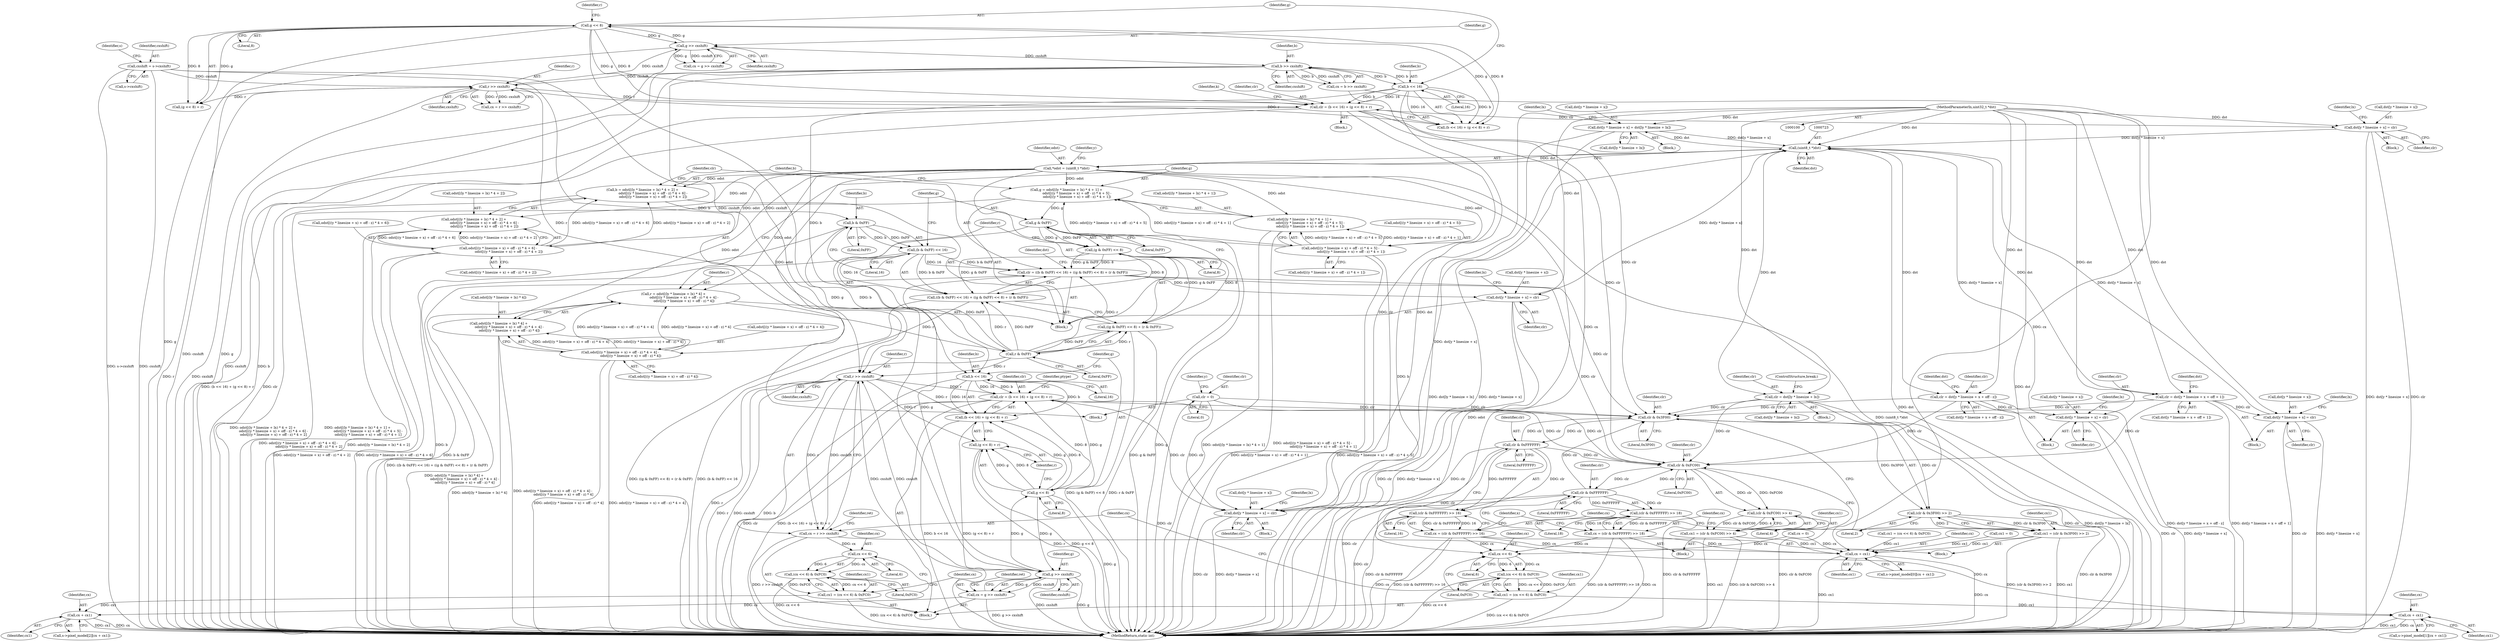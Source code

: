 digraph "0_FFmpeg_7ac5067146613997bb38442cb022d7f41321a706@integer" {
"1000605" [label="(Call,dst[y * linesize + x] = dst[ly * linesize + lx])"];
"1000722" [label="(Call,(uint8_t *)dst)"];
"1000338" [label="(Call,dst[y * linesize + x] = clr)"];
"1000310" [label="(Call,clr = (b << 16) + (g << 8) + r)"];
"1000313" [label="(Call,b << 16)"];
"1000288" [label="(Call,b >> cxshift)"];
"1000253" [label="(Call,g >> cxshift)"];
"1000317" [label="(Call,g << 8)"];
"1000218" [label="(Call,r >> cxshift)"];
"1000158" [label="(Call,cxshift = s->cxshift)"];
"1000102" [label="(MethodParameterIn,uint32_t *dst)"];
"1000682" [label="(Call,dst[y * linesize + x] = clr)"];
"1000669" [label="(Call,clr = dst[y * linesize + x + off + 1])"];
"1000906" [label="(Call,dst[y * linesize + x] = clr)"];
"1000889" [label="(Call,clr = ((b & 0xFF) << 16) + ((g & 0xFF) << 8) + (r & 0xFF))"];
"1000892" [label="(Call,(b & 0xFF) << 16)"];
"1000893" [label="(Call,b & 0xFF)"];
"1000844" [label="(Call,b = odst[(ly * linesize + lx) * 4 + 2] +\n                    odst[((y * linesize + x) + off - z) * 4 + 6] -\n                    odst[((y * linesize + x) + off - z) * 4 + 2])"];
"1000720" [label="(Call,*odst = (uint8_t *)dst)"];
"1000858" [label="(Call,odst[((y * linesize + x) + off - z) * 4 + 6] -\n                    odst[((y * linesize + x) + off - z) * 4 + 2])"];
"1000898" [label="(Call,(g & 0xFF) << 8)"];
"1000899" [label="(Call,g & 0xFF)"];
"1000799" [label="(Call,g = odst[(ly * linesize + lx) * 4 + 1] +\n                    odst[((y * linesize + x) + off - z) * 4 + 5] -\n                    odst[((y * linesize + x) + off - z) * 4 + 1])"];
"1000813" [label="(Call,odst[((y * linesize + x) + off - z) * 4 + 5] -\n                    odst[((y * linesize + x) + off - z) * 4 + 1])"];
"1000903" [label="(Call,r & 0xFF)"];
"1000758" [label="(Call,r = odst[(ly * linesize + lx) * 4] +\n                    odst[((y * linesize + x) + off - z) * 4 + 4] -\n                    odst[((y * linesize + x) + off - z) * 4])"];
"1000770" [label="(Call,odst[((y * linesize + x) + off - z) * 4 + 4] -\n                    odst[((y * linesize + x) + off - z) * 4])"];
"1000560" [label="(Call,dst[y * linesize + x] = clr)"];
"1000506" [label="(Call,clr = (b << 16) + (g << 8) + r)"];
"1000509" [label="(Call,b << 16)"];
"1000513" [label="(Call,g << 8)"];
"1000480" [label="(Call,g >> cxshift)"];
"1000445" [label="(Call,r >> cxshift)"];
"1000131" [label="(Call,clr = 0)"];
"1001036" [label="(Call,clr & 0xFFFFFF)"];
"1001029" [label="(Call,clr & 0x3F00)"];
"1000640" [label="(Call,clr = dst[ly * linesize + lx])"];
"1001052" [label="(Call,clr & 0xFFFFFF)"];
"1001045" [label="(Call,clr & 0xFC00)"];
"1000976" [label="(Call,clr = dst[y * linesize + x + off - z])"];
"1000989" [label="(Call,dst[y * linesize + x] = clr)"];
"1000605" [label="(Call,dst[y * linesize + x] = dst[ly * linesize + lx])"];
"1001028" [label="(Call,(clr & 0x3F00) >> 2)"];
"1001026" [label="(Call,cx1 = (clr & 0x3F00) >> 2)"];
"1000424" [label="(Call,cx + cx1)"];
"1001035" [label="(Call,(clr & 0xFFFFFF) >> 16)"];
"1001033" [label="(Call,cx = (clr & 0xFFFFFF) >> 16)"];
"1000439" [label="(Call,cx << 6)"];
"1000438" [label="(Call,(cx << 6) & 0xFC0)"];
"1000436" [label="(Call,cx1 = (cx << 6) & 0xFC0)"];
"1000459" [label="(Call,cx + cx1)"];
"1001044" [label="(Call,(clr & 0xFC00) >> 4)"];
"1001042" [label="(Call,cx1 = (clr & 0xFC00) >> 4)"];
"1001051" [label="(Call,(clr & 0xFFFFFF) >> 18)"];
"1001049" [label="(Call,cx = (clr & 0xFFFFFF) >> 18)"];
"1000443" [label="(Call,cx = r >> cxshift)"];
"1000474" [label="(Call,cx << 6)"];
"1000473" [label="(Call,(cx << 6) & 0xFC0)"];
"1000471" [label="(Call,cx1 = (cx << 6) & 0xFC0)"];
"1000494" [label="(Call,cx + cx1)"];
"1000478" [label="(Call,cx = g >> cxshift)"];
"1000508" [label="(Call,(b << 16) + (g << 8) + r)"];
"1000512" [label="(Call,(g << 8) + r)"];
"1000891" [label="(Call,((b & 0xFF) << 16) + ((g & 0xFF) << 8) + (r & 0xFF))"];
"1000897" [label="(Call,((g & 0xFF) << 8) + (r & 0xFF))"];
"1000760" [label="(Call,odst[(ly * linesize + lx) * 4] +\n                    odst[((y * linesize + x) + off - z) * 4 + 4] -\n                    odst[((y * linesize + x) + off - z) * 4])"];
"1000801" [label="(Call,odst[(ly * linesize + lx) * 4 + 1] +\n                    odst[((y * linesize + x) + off - z) * 4 + 5] -\n                    odst[((y * linesize + x) + off - z) * 4 + 1])"];
"1000846" [label="(Call,odst[(ly * linesize + lx) * 4 + 2] +\n                    odst[((y * linesize + x) + off - z) * 4 + 6] -\n                    odst[((y * linesize + x) + off - z) * 4 + 2])"];
"1000561" [label="(Call,dst[y * linesize + x])"];
"1001029" [label="(Call,clr & 0x3F00)"];
"1000761" [label="(Call,odst[(ly * linesize + lx) * 4])"];
"1000890" [label="(Identifier,clr)"];
"1000494" [label="(Call,cx + cx1)"];
"1000845" [label="(Identifier,b)"];
"1000519" [label="(Identifier,ptype)"];
"1000482" [label="(Identifier,cxshift)"];
"1000453" [label="(Call,s->pixel_model[1][cx + cx1])"];
"1000515" [label="(Literal,8)"];
"1000477" [label="(Literal,0xFC0)"];
"1000509" [label="(Call,b << 16)"];
"1000288" [label="(Call,b >> cxshift)"];
"1000286" [label="(Call,cx = b >> cxshift)"];
"1000449" [label="(Identifier,ret)"];
"1000475" [label="(Identifier,cx)"];
"1000551" [label="(Block,)"];
"1000898" [label="(Call,(g & 0xFF) << 8)"];
"1000506" [label="(Call,clr = (b << 16) + (g << 8) + r)"];
"1001048" [label="(Literal,4)"];
"1000896" [label="(Literal,16)"];
"1000514" [label="(Identifier,g)"];
"1000829" [label="(Call,odst[((y * linesize + x) + off - z) * 4 + 1])"];
"1000908" [label="(Identifier,dst)"];
"1000800" [label="(Identifier,g)"];
"1000254" [label="(Identifier,g)"];
"1001031" [label="(Literal,0x3F00)"];
"1000977" [label="(Identifier,clr)"];
"1000495" [label="(Identifier,cx)"];
"1000684" [label="(Identifier,dst)"];
"1000131" [label="(Call,clr = 0)"];
"1000568" [label="(Identifier,clr)"];
"1001054" [label="(Literal,0xFFFFFF)"];
"1001034" [label="(Identifier,cx)"];
"1000899" [label="(Call,g & 0xFF)"];
"1000895" [label="(Literal,0xFF)"];
"1001051" [label="(Call,(clr & 0xFFFFFF) >> 18)"];
"1001046" [label="(Identifier,clr)"];
"1000158" [label="(Call,cxshift = s->cxshift)"];
"1000813" [label="(Call,odst[((y * linesize + x) + off - z) * 4 + 5] -\n                    odst[((y * linesize + x) + off - z) * 4 + 1])"];
"1000313" [label="(Call,b << 16)"];
"1001035" [label="(Call,(clr & 0xFFFFFF) >> 16)"];
"1000894" [label="(Identifier,b)"];
"1001027" [label="(Identifier,cx1)"];
"1000218" [label="(Call,r >> cxshift)"];
"1000444" [label="(Identifier,cx)"];
"1000771" [label="(Call,odst[((y * linesize + x) + off - z) * 4 + 4])"];
"1001043" [label="(Identifier,cx1)"];
"1001036" [label="(Call,clr & 0xFFFFFF)"];
"1000436" [label="(Call,cx1 = (cx << 6) & 0xFC0)"];
"1000314" [label="(Identifier,b)"];
"1000104" [label="(Block,)"];
"1000846" [label="(Call,odst[(ly * linesize + lx) * 4 + 2] +\n                    odst[((y * linesize + x) + off - z) * 4 + 6] -\n                    odst[((y * linesize + x) + off - z) * 4 + 2])"];
"1000906" [label="(Call,dst[y * linesize + x] = clr)"];
"1001047" [label="(Literal,0xFC00)"];
"1001038" [label="(Literal,0xFFFFFF)"];
"1000290" [label="(Identifier,cxshift)"];
"1000900" [label="(Identifier,g)"];
"1001039" [label="(Literal,16)"];
"1000418" [label="(Call,s->pixel_model[0][cx + cx1])"];
"1000479" [label="(Identifier,cx)"];
"1000683" [label="(Call,dst[y * linesize + x])"];
"1000605" [label="(Call,dst[y * linesize + x] = dst[ly * linesize + lx])"];
"1000893" [label="(Call,b & 0xFF)"];
"1000437" [label="(Identifier,cx1)"];
"1000102" [label="(MethodParameterIn,uint32_t *dst)"];
"1000513" [label="(Call,g << 8)"];
"1000902" [label="(Literal,8)"];
"1000461" [label="(Identifier,cx1)"];
"1000478" [label="(Call,cx = g >> cxshift)"];
"1000770" [label="(Call,odst[((y * linesize + x) + off - z) * 4 + 4] -\n                    odst[((y * linesize + x) + off - z) * 4])"];
"1000640" [label="(Call,clr = dst[ly * linesize + lx])"];
"1000311" [label="(Identifier,clr)"];
"1000253" [label="(Call,g >> cxshift)"];
"1000914" [label="(Identifier,clr)"];
"1000319" [label="(Literal,8)"];
"1000255" [label="(Identifier,cxshift)"];
"1000874" [label="(Call,odst[((y * linesize + x) + off - z) * 4 + 2])"];
"1000346" [label="(Identifier,clr)"];
"1000760" [label="(Call,odst[(ly * linesize + lx) * 4] +\n                    odst[((y * linesize + x) + off - z) * 4 + 4] -\n                    odst[((y * linesize + x) + off - z) * 4])"];
"1000322" [label="(Identifier,k)"];
"1001026" [label="(Call,cx1 = (clr & 0x3F00) >> 2)"];
"1000459" [label="(Call,cx + cx1)"];
"1000216" [label="(Call,cx = r >> cxshift)"];
"1000159" [label="(Identifier,cxshift)"];
"1000904" [label="(Identifier,r)"];
"1000481" [label="(Identifier,g)"];
"1000990" [label="(Call,dst[y * linesize + x])"];
"1000671" [label="(Call,dst[y * linesize + x + off + 1])"];
"1000897" [label="(Call,((g & 0xFF) << 8) + (r & 0xFF))"];
"1000642" [label="(Call,dst[ly * linesize + lx])"];
"1000669" [label="(Call,clr = dst[y * linesize + x + off + 1])"];
"1000682" [label="(Call,dst[y * linesize + x] = clr)"];
"1001044" [label="(Call,(clr & 0xFC00) >> 4)"];
"1000329" [label="(Block,)"];
"1000799" [label="(Call,g = odst[(ly * linesize + lx) * 4 + 1] +\n                    odst[((y * linesize + x) + off - z) * 4 + 5] -\n                    odst[((y * linesize + x) + off - z) * 4 + 1])"];
"1000613" [label="(Call,dst[ly * linesize + lx])"];
"1000160" [label="(Call,s->cxshift)"];
"1000474" [label="(Call,cx << 6)"];
"1000132" [label="(Identifier,clr)"];
"1000901" [label="(Literal,0xFF)"];
"1000438" [label="(Call,(cx << 6) & 0xFC0)"];
"1000446" [label="(Identifier,r)"];
"1000488" [label="(Call,s->pixel_model[2][cx + cx1])"];
"1001030" [label="(Identifier,clr)"];
"1000312" [label="(Call,(b << 16) + (g << 8) + r)"];
"1000859" [label="(Call,odst[((y * linesize + x) + off - z) * 4 + 6])"];
"1000439" [label="(Call,cx << 6)"];
"1000507" [label="(Identifier,clr)"];
"1000443" [label="(Call,cx = r >> cxshift)"];
"1000690" [label="(Identifier,clr)"];
"1000279" [label="(Call,cx1 = (cx << 6) & 0xFC0)"];
"1001041" [label="(Block,)"];
"1000315" [label="(Literal,16)"];
"1000814" [label="(Call,odst[((y * linesize + x) + off - z) * 4 + 5])"];
"1000425" [label="(Identifier,cx)"];
"1000722" [label="(Call,(uint8_t *)dst)"];
"1001025" [label="(Block,)"];
"1000692" [label="(Identifier,lx)"];
"1000426" [label="(Identifier,cx1)"];
"1000570" [label="(Identifier,lx)"];
"1000133" [label="(Literal,0)"];
"1000141" [label="(Identifier,y)"];
"1000511" [label="(Literal,16)"];
"1000379" [label="(Identifier,x)"];
"1000847" [label="(Call,odst[(ly * linesize + lx) * 4 + 2])"];
"1000516" [label="(Identifier,r)"];
"1000916" [label="(Identifier,lx)"];
"1000320" [label="(Identifier,r)"];
"1000724" [label="(Identifier,dst)"];
"1001049" [label="(Call,cx = (clr & 0xFFFFFF) >> 18)"];
"1001033" [label="(Call,cx = (clr & 0xFFFFFF) >> 16)"];
"1000991" [label="(Identifier,dst)"];
"1000510" [label="(Identifier,b)"];
"1000997" [label="(Identifier,clr)"];
"1001050" [label="(Identifier,cx)"];
"1000721" [label="(Identifier,odst)"];
"1000942" [label="(Block,)"];
"1000718" [label="(Block,)"];
"1000310" [label="(Call,clr = (b << 16) + (g << 8) + r)"];
"1000348" [label="(Identifier,lx)"];
"1000656" [label="(Block,)"];
"1000670" [label="(Identifier,clr)"];
"1000317" [label="(Call,g << 8)"];
"1000905" [label="(Literal,0xFF)"];
"1000442" [label="(Literal,0xFC0)"];
"1000185" [label="(Block,)"];
"1000316" [label="(Call,(g << 8) + r)"];
"1000720" [label="(Call,*odst = (uint8_t *)dst)"];
"1000907" [label="(Call,dst[y * linesize + x])"];
"1000460" [label="(Identifier,cx)"];
"1000338" [label="(Call,dst[y * linesize + x] = clr)"];
"1001037" [label="(Identifier,clr)"];
"1000844" [label="(Call,b = odst[(ly * linesize + lx) * 4 + 2] +\n                    odst[((y * linesize + x) + off - z) * 4 + 6] -\n                    odst[((y * linesize + x) + off - z) * 4 + 2])"];
"1000496" [label="(Identifier,cx1)"];
"1001028" [label="(Call,(clr & 0x3F00) >> 2)"];
"1000641" [label="(Identifier,clr)"];
"1000471" [label="(Call,cx1 = (cx << 6) & 0xFC0)"];
"1000786" [label="(Call,odst[((y * linesize + x) + off - z) * 4])"];
"1000476" [label="(Literal,6)"];
"1000220" [label="(Identifier,cxshift)"];
"1000219" [label="(Identifier,r)"];
"1000858" [label="(Call,odst[((y * linesize + x) + off - z) * 4 + 6] -\n                    odst[((y * linesize + x) + off - z) * 4 + 2])"];
"1001052" [label="(Call,clr & 0xFFFFFF)"];
"1000989" [label="(Call,dst[y * linesize + x] = clr)"];
"1000978" [label="(Call,dst[y * linesize + x + off - z])"];
"1000251" [label="(Call,cx = g >> cxshift)"];
"1000167" [label="(Identifier,s)"];
"1000447" [label="(Identifier,cxshift)"];
"1000560" [label="(Call,dst[y * linesize + x] = clr)"];
"1000649" [label="(ControlStructure,break;)"];
"1000119" [label="(Call,cx = 0)"];
"1001042" [label="(Call,cx1 = (clr & 0xFC00) >> 4)"];
"1000512" [label="(Call,(g << 8) + r)"];
"1000440" [label="(Identifier,cx)"];
"1000999" [label="(Identifier,lx)"];
"1000480" [label="(Call,g >> cxshift)"];
"1000759" [label="(Identifier,r)"];
"1000123" [label="(Call,cx1 = 0)"];
"1000424" [label="(Call,cx + cx1)"];
"1000802" [label="(Call,odst[(ly * linesize + lx) * 4 + 1])"];
"1001055" [label="(Literal,18)"];
"1000318" [label="(Identifier,g)"];
"1000621" [label="(Identifier,lx)"];
"1000728" [label="(Identifier,y)"];
"1000441" [label="(Literal,6)"];
"1000891" [label="(Call,((b & 0xFF) << 16) + ((g & 0xFF) << 8) + (r & 0xFF))"];
"1000903" [label="(Call,r & 0xFF)"];
"1001032" [label="(Literal,2)"];
"1000339" [label="(Call,dst[y * linesize + x])"];
"1000544" [label="(Block,)"];
"1000606" [label="(Call,dst[y * linesize + x])"];
"1000889" [label="(Call,clr = ((b & 0xFF) << 16) + ((g & 0xFF) << 8) + (r & 0xFF))"];
"1000289" [label="(Identifier,b)"];
"1000596" [label="(Block,)"];
"1000445" [label="(Call,r >> cxshift)"];
"1001053" [label="(Identifier,clr)"];
"1000472" [label="(Identifier,cx1)"];
"1000801" [label="(Call,odst[(ly * linesize + lx) * 4 + 1] +\n                    odst[((y * linesize + x) + off - z) * 4 + 5] -\n                    odst[((y * linesize + x) + off - z) * 4 + 1])"];
"1001058" [label="(MethodReturn,static int)"];
"1000508" [label="(Call,(b << 16) + (g << 8) + r)"];
"1000976" [label="(Call,clr = dst[y * linesize + x + off - z])"];
"1000484" [label="(Identifier,ret)"];
"1000473" [label="(Call,(cx << 6) & 0xFC0)"];
"1000412" [label="(Block,)"];
"1000758" [label="(Call,r = odst[(ly * linesize + lx) * 4] +\n                    odst[((y * linesize + x) + off - z) * 4 + 4] -\n                    odst[((y * linesize + x) + off - z) * 4])"];
"1000892" [label="(Call,(b & 0xFF) << 16)"];
"1001045" [label="(Call,clr & 0xFC00)"];
"1000605" -> "1000596"  [label="AST: "];
"1000605" -> "1000613"  [label="CFG: "];
"1000606" -> "1000605"  [label="AST: "];
"1000613" -> "1000605"  [label="AST: "];
"1000621" -> "1000605"  [label="CFG: "];
"1000605" -> "1001058"  [label="DDG: dst[ly * linesize + lx]"];
"1000605" -> "1001058"  [label="DDG: dst[y * linesize + x]"];
"1000722" -> "1000605"  [label="DDG: dst"];
"1000102" -> "1000605"  [label="DDG: dst"];
"1000605" -> "1000722"  [label="DDG: dst[y * linesize + x]"];
"1000722" -> "1000720"  [label="AST: "];
"1000722" -> "1000724"  [label="CFG: "];
"1000723" -> "1000722"  [label="AST: "];
"1000724" -> "1000722"  [label="AST: "];
"1000720" -> "1000722"  [label="CFG: "];
"1000722" -> "1001058"  [label="DDG: dst"];
"1000722" -> "1000640"  [label="DDG: dst"];
"1000722" -> "1000669"  [label="DDG: dst"];
"1000722" -> "1000720"  [label="DDG: dst"];
"1000338" -> "1000722"  [label="DDG: dst[y * linesize + x]"];
"1000682" -> "1000722"  [label="DDG: dst[y * linesize + x]"];
"1000906" -> "1000722"  [label="DDG: dst[y * linesize + x]"];
"1000560" -> "1000722"  [label="DDG: dst[y * linesize + x]"];
"1000989" -> "1000722"  [label="DDG: dst[y * linesize + x]"];
"1000102" -> "1000722"  [label="DDG: dst"];
"1000722" -> "1000976"  [label="DDG: dst"];
"1000338" -> "1000329"  [label="AST: "];
"1000338" -> "1000346"  [label="CFG: "];
"1000339" -> "1000338"  [label="AST: "];
"1000346" -> "1000338"  [label="AST: "];
"1000348" -> "1000338"  [label="CFG: "];
"1000338" -> "1001058"  [label="DDG: dst[y * linesize + x]"];
"1000338" -> "1001058"  [label="DDG: clr"];
"1000310" -> "1000338"  [label="DDG: clr"];
"1000102" -> "1000338"  [label="DDG: dst"];
"1000310" -> "1000185"  [label="AST: "];
"1000310" -> "1000312"  [label="CFG: "];
"1000311" -> "1000310"  [label="AST: "];
"1000312" -> "1000310"  [label="AST: "];
"1000322" -> "1000310"  [label="CFG: "];
"1000310" -> "1001058"  [label="DDG: (b << 16) + (g << 8) + r"];
"1000310" -> "1001058"  [label="DDG: clr"];
"1000313" -> "1000310"  [label="DDG: b"];
"1000313" -> "1000310"  [label="DDG: 16"];
"1000317" -> "1000310"  [label="DDG: g"];
"1000317" -> "1000310"  [label="DDG: 8"];
"1000218" -> "1000310"  [label="DDG: r"];
"1000310" -> "1000560"  [label="DDG: clr"];
"1000310" -> "1001029"  [label="DDG: clr"];
"1000310" -> "1001045"  [label="DDG: clr"];
"1000313" -> "1000312"  [label="AST: "];
"1000313" -> "1000315"  [label="CFG: "];
"1000314" -> "1000313"  [label="AST: "];
"1000315" -> "1000313"  [label="AST: "];
"1000318" -> "1000313"  [label="CFG: "];
"1000313" -> "1001058"  [label="DDG: b"];
"1000313" -> "1000288"  [label="DDG: b"];
"1000313" -> "1000312"  [label="DDG: b"];
"1000313" -> "1000312"  [label="DDG: 16"];
"1000288" -> "1000313"  [label="DDG: b"];
"1000313" -> "1000509"  [label="DDG: b"];
"1000288" -> "1000286"  [label="AST: "];
"1000288" -> "1000290"  [label="CFG: "];
"1000289" -> "1000288"  [label="AST: "];
"1000290" -> "1000288"  [label="AST: "];
"1000286" -> "1000288"  [label="CFG: "];
"1000288" -> "1001058"  [label="DDG: cxshift"];
"1000288" -> "1001058"  [label="DDG: b"];
"1000288" -> "1000218"  [label="DDG: cxshift"];
"1000288" -> "1000286"  [label="DDG: b"];
"1000288" -> "1000286"  [label="DDG: cxshift"];
"1000253" -> "1000288"  [label="DDG: cxshift"];
"1000288" -> "1000445"  [label="DDG: cxshift"];
"1000253" -> "1000251"  [label="AST: "];
"1000253" -> "1000255"  [label="CFG: "];
"1000254" -> "1000253"  [label="AST: "];
"1000255" -> "1000253"  [label="AST: "];
"1000251" -> "1000253"  [label="CFG: "];
"1000253" -> "1001058"  [label="DDG: cxshift"];
"1000253" -> "1001058"  [label="DDG: g"];
"1000253" -> "1000251"  [label="DDG: g"];
"1000253" -> "1000251"  [label="DDG: cxshift"];
"1000317" -> "1000253"  [label="DDG: g"];
"1000218" -> "1000253"  [label="DDG: cxshift"];
"1000253" -> "1000317"  [label="DDG: g"];
"1000317" -> "1000316"  [label="AST: "];
"1000317" -> "1000319"  [label="CFG: "];
"1000318" -> "1000317"  [label="AST: "];
"1000319" -> "1000317"  [label="AST: "];
"1000320" -> "1000317"  [label="CFG: "];
"1000317" -> "1001058"  [label="DDG: g"];
"1000317" -> "1000312"  [label="DDG: g"];
"1000317" -> "1000312"  [label="DDG: 8"];
"1000317" -> "1000316"  [label="DDG: g"];
"1000317" -> "1000316"  [label="DDG: 8"];
"1000317" -> "1000480"  [label="DDG: g"];
"1000218" -> "1000216"  [label="AST: "];
"1000218" -> "1000220"  [label="CFG: "];
"1000219" -> "1000218"  [label="AST: "];
"1000220" -> "1000218"  [label="AST: "];
"1000216" -> "1000218"  [label="CFG: "];
"1000218" -> "1001058"  [label="DDG: r"];
"1000218" -> "1001058"  [label="DDG: cxshift"];
"1000218" -> "1000216"  [label="DDG: r"];
"1000218" -> "1000216"  [label="DDG: cxshift"];
"1000158" -> "1000218"  [label="DDG: cxshift"];
"1000218" -> "1000312"  [label="DDG: r"];
"1000218" -> "1000316"  [label="DDG: r"];
"1000218" -> "1000445"  [label="DDG: r"];
"1000158" -> "1000104"  [label="AST: "];
"1000158" -> "1000160"  [label="CFG: "];
"1000159" -> "1000158"  [label="AST: "];
"1000160" -> "1000158"  [label="AST: "];
"1000167" -> "1000158"  [label="CFG: "];
"1000158" -> "1001058"  [label="DDG: cxshift"];
"1000158" -> "1001058"  [label="DDG: s->cxshift"];
"1000158" -> "1000445"  [label="DDG: cxshift"];
"1000102" -> "1000100"  [label="AST: "];
"1000102" -> "1001058"  [label="DDG: dst"];
"1000102" -> "1000560"  [label="DDG: dst"];
"1000102" -> "1000640"  [label="DDG: dst"];
"1000102" -> "1000669"  [label="DDG: dst"];
"1000102" -> "1000682"  [label="DDG: dst"];
"1000102" -> "1000906"  [label="DDG: dst"];
"1000102" -> "1000976"  [label="DDG: dst"];
"1000102" -> "1000989"  [label="DDG: dst"];
"1000682" -> "1000656"  [label="AST: "];
"1000682" -> "1000690"  [label="CFG: "];
"1000683" -> "1000682"  [label="AST: "];
"1000690" -> "1000682"  [label="AST: "];
"1000692" -> "1000682"  [label="CFG: "];
"1000682" -> "1001058"  [label="DDG: clr"];
"1000682" -> "1001058"  [label="DDG: dst[y * linesize + x]"];
"1000669" -> "1000682"  [label="DDG: clr"];
"1000669" -> "1000656"  [label="AST: "];
"1000669" -> "1000671"  [label="CFG: "];
"1000670" -> "1000669"  [label="AST: "];
"1000671" -> "1000669"  [label="AST: "];
"1000684" -> "1000669"  [label="CFG: "];
"1000669" -> "1001058"  [label="DDG: dst[y * linesize + x + off + 1]"];
"1000669" -> "1001029"  [label="DDG: clr"];
"1000669" -> "1001045"  [label="DDG: clr"];
"1000906" -> "1000718"  [label="AST: "];
"1000906" -> "1000914"  [label="CFG: "];
"1000907" -> "1000906"  [label="AST: "];
"1000914" -> "1000906"  [label="AST: "];
"1000916" -> "1000906"  [label="CFG: "];
"1000906" -> "1001058"  [label="DDG: dst[y * linesize + x]"];
"1000906" -> "1001058"  [label="DDG: clr"];
"1000889" -> "1000906"  [label="DDG: clr"];
"1000889" -> "1000718"  [label="AST: "];
"1000889" -> "1000891"  [label="CFG: "];
"1000890" -> "1000889"  [label="AST: "];
"1000891" -> "1000889"  [label="AST: "];
"1000908" -> "1000889"  [label="CFG: "];
"1000889" -> "1001058"  [label="DDG: ((b & 0xFF) << 16) + ((g & 0xFF) << 8) + (r & 0xFF)"];
"1000892" -> "1000889"  [label="DDG: b & 0xFF"];
"1000892" -> "1000889"  [label="DDG: 16"];
"1000898" -> "1000889"  [label="DDG: g & 0xFF"];
"1000898" -> "1000889"  [label="DDG: 8"];
"1000903" -> "1000889"  [label="DDG: r"];
"1000903" -> "1000889"  [label="DDG: 0xFF"];
"1000889" -> "1001029"  [label="DDG: clr"];
"1000889" -> "1001045"  [label="DDG: clr"];
"1000892" -> "1000891"  [label="AST: "];
"1000892" -> "1000896"  [label="CFG: "];
"1000893" -> "1000892"  [label="AST: "];
"1000896" -> "1000892"  [label="AST: "];
"1000900" -> "1000892"  [label="CFG: "];
"1000892" -> "1001058"  [label="DDG: b & 0xFF"];
"1000892" -> "1000891"  [label="DDG: b & 0xFF"];
"1000892" -> "1000891"  [label="DDG: 16"];
"1000893" -> "1000892"  [label="DDG: b"];
"1000893" -> "1000892"  [label="DDG: 0xFF"];
"1000893" -> "1000895"  [label="CFG: "];
"1000894" -> "1000893"  [label="AST: "];
"1000895" -> "1000893"  [label="AST: "];
"1000896" -> "1000893"  [label="CFG: "];
"1000893" -> "1001058"  [label="DDG: b"];
"1000893" -> "1000509"  [label="DDG: b"];
"1000844" -> "1000893"  [label="DDG: b"];
"1000844" -> "1000718"  [label="AST: "];
"1000844" -> "1000846"  [label="CFG: "];
"1000845" -> "1000844"  [label="AST: "];
"1000846" -> "1000844"  [label="AST: "];
"1000890" -> "1000844"  [label="CFG: "];
"1000844" -> "1001058"  [label="DDG: odst[(ly * linesize + lx) * 4 + 2] +\n                    odst[((y * linesize + x) + off - z) * 4 + 6] -\n                    odst[((y * linesize + x) + off - z) * 4 + 2]"];
"1000720" -> "1000844"  [label="DDG: odst"];
"1000858" -> "1000844"  [label="DDG: odst[((y * linesize + x) + off - z) * 4 + 6]"];
"1000858" -> "1000844"  [label="DDG: odst[((y * linesize + x) + off - z) * 4 + 2]"];
"1000720" -> "1000718"  [label="AST: "];
"1000721" -> "1000720"  [label="AST: "];
"1000728" -> "1000720"  [label="CFG: "];
"1000720" -> "1001058"  [label="DDG: odst"];
"1000720" -> "1001058"  [label="DDG: (uint8_t *)dst"];
"1000720" -> "1000758"  [label="DDG: odst"];
"1000720" -> "1000760"  [label="DDG: odst"];
"1000720" -> "1000770"  [label="DDG: odst"];
"1000720" -> "1000799"  [label="DDG: odst"];
"1000720" -> "1000801"  [label="DDG: odst"];
"1000720" -> "1000813"  [label="DDG: odst"];
"1000720" -> "1000846"  [label="DDG: odst"];
"1000720" -> "1000858"  [label="DDG: odst"];
"1000858" -> "1000846"  [label="AST: "];
"1000858" -> "1000874"  [label="CFG: "];
"1000859" -> "1000858"  [label="AST: "];
"1000874" -> "1000858"  [label="AST: "];
"1000846" -> "1000858"  [label="CFG: "];
"1000858" -> "1001058"  [label="DDG: odst[((y * linesize + x) + off - z) * 4 + 2]"];
"1000858" -> "1001058"  [label="DDG: odst[((y * linesize + x) + off - z) * 4 + 6]"];
"1000858" -> "1000846"  [label="DDG: odst[((y * linesize + x) + off - z) * 4 + 6]"];
"1000858" -> "1000846"  [label="DDG: odst[((y * linesize + x) + off - z) * 4 + 2]"];
"1000898" -> "1000897"  [label="AST: "];
"1000898" -> "1000902"  [label="CFG: "];
"1000899" -> "1000898"  [label="AST: "];
"1000902" -> "1000898"  [label="AST: "];
"1000904" -> "1000898"  [label="CFG: "];
"1000898" -> "1001058"  [label="DDG: g & 0xFF"];
"1000898" -> "1000891"  [label="DDG: g & 0xFF"];
"1000898" -> "1000891"  [label="DDG: 8"];
"1000898" -> "1000897"  [label="DDG: g & 0xFF"];
"1000898" -> "1000897"  [label="DDG: 8"];
"1000899" -> "1000898"  [label="DDG: g"];
"1000899" -> "1000898"  [label="DDG: 0xFF"];
"1000899" -> "1000901"  [label="CFG: "];
"1000900" -> "1000899"  [label="AST: "];
"1000901" -> "1000899"  [label="AST: "];
"1000902" -> "1000899"  [label="CFG: "];
"1000899" -> "1001058"  [label="DDG: g"];
"1000899" -> "1000480"  [label="DDG: g"];
"1000799" -> "1000899"  [label="DDG: g"];
"1000799" -> "1000718"  [label="AST: "];
"1000799" -> "1000801"  [label="CFG: "];
"1000800" -> "1000799"  [label="AST: "];
"1000801" -> "1000799"  [label="AST: "];
"1000845" -> "1000799"  [label="CFG: "];
"1000799" -> "1001058"  [label="DDG: odst[(ly * linesize + lx) * 4 + 1] +\n                    odst[((y * linesize + x) + off - z) * 4 + 5] -\n                    odst[((y * linesize + x) + off - z) * 4 + 1]"];
"1000813" -> "1000799"  [label="DDG: odst[((y * linesize + x) + off - z) * 4 + 5]"];
"1000813" -> "1000799"  [label="DDG: odst[((y * linesize + x) + off - z) * 4 + 1]"];
"1000813" -> "1000801"  [label="AST: "];
"1000813" -> "1000829"  [label="CFG: "];
"1000814" -> "1000813"  [label="AST: "];
"1000829" -> "1000813"  [label="AST: "];
"1000801" -> "1000813"  [label="CFG: "];
"1000813" -> "1001058"  [label="DDG: odst[((y * linesize + x) + off - z) * 4 + 1]"];
"1000813" -> "1001058"  [label="DDG: odst[((y * linesize + x) + off - z) * 4 + 5]"];
"1000813" -> "1000801"  [label="DDG: odst[((y * linesize + x) + off - z) * 4 + 5]"];
"1000813" -> "1000801"  [label="DDG: odst[((y * linesize + x) + off - z) * 4 + 1]"];
"1000903" -> "1000897"  [label="AST: "];
"1000903" -> "1000905"  [label="CFG: "];
"1000904" -> "1000903"  [label="AST: "];
"1000905" -> "1000903"  [label="AST: "];
"1000897" -> "1000903"  [label="CFG: "];
"1000903" -> "1001058"  [label="DDG: r"];
"1000903" -> "1000445"  [label="DDG: r"];
"1000903" -> "1000891"  [label="DDG: r"];
"1000903" -> "1000891"  [label="DDG: 0xFF"];
"1000903" -> "1000897"  [label="DDG: r"];
"1000903" -> "1000897"  [label="DDG: 0xFF"];
"1000758" -> "1000903"  [label="DDG: r"];
"1000758" -> "1000718"  [label="AST: "];
"1000758" -> "1000760"  [label="CFG: "];
"1000759" -> "1000758"  [label="AST: "];
"1000760" -> "1000758"  [label="AST: "];
"1000800" -> "1000758"  [label="CFG: "];
"1000758" -> "1001058"  [label="DDG: odst[(ly * linesize + lx) * 4] +\n                    odst[((y * linesize + x) + off - z) * 4 + 4] -\n                    odst[((y * linesize + x) + off - z) * 4]"];
"1000770" -> "1000758"  [label="DDG: odst[((y * linesize + x) + off - z) * 4 + 4]"];
"1000770" -> "1000758"  [label="DDG: odst[((y * linesize + x) + off - z) * 4]"];
"1000770" -> "1000760"  [label="AST: "];
"1000770" -> "1000786"  [label="CFG: "];
"1000771" -> "1000770"  [label="AST: "];
"1000786" -> "1000770"  [label="AST: "];
"1000760" -> "1000770"  [label="CFG: "];
"1000770" -> "1001058"  [label="DDG: odst[((y * linesize + x) + off - z) * 4]"];
"1000770" -> "1001058"  [label="DDG: odst[((y * linesize + x) + off - z) * 4 + 4]"];
"1000770" -> "1000760"  [label="DDG: odst[((y * linesize + x) + off - z) * 4 + 4]"];
"1000770" -> "1000760"  [label="DDG: odst[((y * linesize + x) + off - z) * 4]"];
"1000560" -> "1000551"  [label="AST: "];
"1000560" -> "1000568"  [label="CFG: "];
"1000561" -> "1000560"  [label="AST: "];
"1000568" -> "1000560"  [label="AST: "];
"1000570" -> "1000560"  [label="CFG: "];
"1000560" -> "1001058"  [label="DDG: clr"];
"1000560" -> "1001058"  [label="DDG: dst[y * linesize + x]"];
"1000506" -> "1000560"  [label="DDG: clr"];
"1000131" -> "1000560"  [label="DDG: clr"];
"1001036" -> "1000560"  [label="DDG: clr"];
"1001052" -> "1000560"  [label="DDG: clr"];
"1000506" -> "1000412"  [label="AST: "];
"1000506" -> "1000508"  [label="CFG: "];
"1000507" -> "1000506"  [label="AST: "];
"1000508" -> "1000506"  [label="AST: "];
"1000519" -> "1000506"  [label="CFG: "];
"1000506" -> "1001058"  [label="DDG: clr"];
"1000506" -> "1001058"  [label="DDG: (b << 16) + (g << 8) + r"];
"1000509" -> "1000506"  [label="DDG: b"];
"1000509" -> "1000506"  [label="DDG: 16"];
"1000513" -> "1000506"  [label="DDG: g"];
"1000513" -> "1000506"  [label="DDG: 8"];
"1000445" -> "1000506"  [label="DDG: r"];
"1000506" -> "1001029"  [label="DDG: clr"];
"1000506" -> "1001045"  [label="DDG: clr"];
"1000509" -> "1000508"  [label="AST: "];
"1000509" -> "1000511"  [label="CFG: "];
"1000510" -> "1000509"  [label="AST: "];
"1000511" -> "1000509"  [label="AST: "];
"1000514" -> "1000509"  [label="CFG: "];
"1000509" -> "1001058"  [label="DDG: b"];
"1000509" -> "1000508"  [label="DDG: b"];
"1000509" -> "1000508"  [label="DDG: 16"];
"1000513" -> "1000512"  [label="AST: "];
"1000513" -> "1000515"  [label="CFG: "];
"1000514" -> "1000513"  [label="AST: "];
"1000515" -> "1000513"  [label="AST: "];
"1000516" -> "1000513"  [label="CFG: "];
"1000513" -> "1001058"  [label="DDG: g"];
"1000513" -> "1000480"  [label="DDG: g"];
"1000513" -> "1000508"  [label="DDG: g"];
"1000513" -> "1000508"  [label="DDG: 8"];
"1000513" -> "1000512"  [label="DDG: g"];
"1000513" -> "1000512"  [label="DDG: 8"];
"1000480" -> "1000513"  [label="DDG: g"];
"1000480" -> "1000478"  [label="AST: "];
"1000480" -> "1000482"  [label="CFG: "];
"1000481" -> "1000480"  [label="AST: "];
"1000482" -> "1000480"  [label="AST: "];
"1000478" -> "1000480"  [label="CFG: "];
"1000480" -> "1001058"  [label="DDG: g"];
"1000480" -> "1001058"  [label="DDG: cxshift"];
"1000480" -> "1000445"  [label="DDG: cxshift"];
"1000480" -> "1000478"  [label="DDG: g"];
"1000480" -> "1000478"  [label="DDG: cxshift"];
"1000445" -> "1000480"  [label="DDG: cxshift"];
"1000445" -> "1000443"  [label="AST: "];
"1000445" -> "1000447"  [label="CFG: "];
"1000446" -> "1000445"  [label="AST: "];
"1000447" -> "1000445"  [label="AST: "];
"1000443" -> "1000445"  [label="CFG: "];
"1000445" -> "1001058"  [label="DDG: r"];
"1000445" -> "1001058"  [label="DDG: cxshift"];
"1000445" -> "1000443"  [label="DDG: r"];
"1000445" -> "1000443"  [label="DDG: cxshift"];
"1000445" -> "1000508"  [label="DDG: r"];
"1000445" -> "1000512"  [label="DDG: r"];
"1000131" -> "1000104"  [label="AST: "];
"1000131" -> "1000133"  [label="CFG: "];
"1000132" -> "1000131"  [label="AST: "];
"1000133" -> "1000131"  [label="AST: "];
"1000141" -> "1000131"  [label="CFG: "];
"1000131" -> "1001058"  [label="DDG: clr"];
"1000131" -> "1001029"  [label="DDG: clr"];
"1000131" -> "1001045"  [label="DDG: clr"];
"1001036" -> "1001035"  [label="AST: "];
"1001036" -> "1001038"  [label="CFG: "];
"1001037" -> "1001036"  [label="AST: "];
"1001038" -> "1001036"  [label="AST: "];
"1001039" -> "1001036"  [label="CFG: "];
"1001036" -> "1001058"  [label="DDG: clr"];
"1001036" -> "1001029"  [label="DDG: clr"];
"1001036" -> "1001035"  [label="DDG: clr"];
"1001036" -> "1001035"  [label="DDG: 0xFFFFFF"];
"1001029" -> "1001036"  [label="DDG: clr"];
"1001036" -> "1001045"  [label="DDG: clr"];
"1001029" -> "1001028"  [label="AST: "];
"1001029" -> "1001031"  [label="CFG: "];
"1001030" -> "1001029"  [label="AST: "];
"1001031" -> "1001029"  [label="AST: "];
"1001032" -> "1001029"  [label="CFG: "];
"1001029" -> "1001028"  [label="DDG: clr"];
"1001029" -> "1001028"  [label="DDG: 0x3F00"];
"1000640" -> "1001029"  [label="DDG: clr"];
"1001052" -> "1001029"  [label="DDG: clr"];
"1000976" -> "1001029"  [label="DDG: clr"];
"1000640" -> "1000544"  [label="AST: "];
"1000640" -> "1000642"  [label="CFG: "];
"1000641" -> "1000640"  [label="AST: "];
"1000642" -> "1000640"  [label="AST: "];
"1000649" -> "1000640"  [label="CFG: "];
"1000640" -> "1001058"  [label="DDG: clr"];
"1000640" -> "1001058"  [label="DDG: dst[ly * linesize + lx]"];
"1000640" -> "1001045"  [label="DDG: clr"];
"1001052" -> "1001051"  [label="AST: "];
"1001052" -> "1001054"  [label="CFG: "];
"1001053" -> "1001052"  [label="AST: "];
"1001054" -> "1001052"  [label="AST: "];
"1001055" -> "1001052"  [label="CFG: "];
"1001052" -> "1001058"  [label="DDG: clr"];
"1001052" -> "1001045"  [label="DDG: clr"];
"1001052" -> "1001051"  [label="DDG: clr"];
"1001052" -> "1001051"  [label="DDG: 0xFFFFFF"];
"1001045" -> "1001052"  [label="DDG: clr"];
"1001045" -> "1001044"  [label="AST: "];
"1001045" -> "1001047"  [label="CFG: "];
"1001046" -> "1001045"  [label="AST: "];
"1001047" -> "1001045"  [label="AST: "];
"1001048" -> "1001045"  [label="CFG: "];
"1001045" -> "1001044"  [label="DDG: clr"];
"1001045" -> "1001044"  [label="DDG: 0xFC00"];
"1000976" -> "1001045"  [label="DDG: clr"];
"1000976" -> "1000942"  [label="AST: "];
"1000976" -> "1000978"  [label="CFG: "];
"1000977" -> "1000976"  [label="AST: "];
"1000978" -> "1000976"  [label="AST: "];
"1000991" -> "1000976"  [label="CFG: "];
"1000976" -> "1001058"  [label="DDG: dst[y * linesize + x + off - z]"];
"1000976" -> "1000989"  [label="DDG: clr"];
"1000989" -> "1000942"  [label="AST: "];
"1000989" -> "1000997"  [label="CFG: "];
"1000990" -> "1000989"  [label="AST: "];
"1000997" -> "1000989"  [label="AST: "];
"1000999" -> "1000989"  [label="CFG: "];
"1000989" -> "1001058"  [label="DDG: clr"];
"1000989" -> "1001058"  [label="DDG: dst[y * linesize + x]"];
"1001028" -> "1001026"  [label="AST: "];
"1001028" -> "1001032"  [label="CFG: "];
"1001032" -> "1001028"  [label="AST: "];
"1001026" -> "1001028"  [label="CFG: "];
"1001028" -> "1001058"  [label="DDG: clr & 0x3F00"];
"1001028" -> "1001026"  [label="DDG: clr & 0x3F00"];
"1001028" -> "1001026"  [label="DDG: 2"];
"1001026" -> "1001025"  [label="AST: "];
"1001027" -> "1001026"  [label="AST: "];
"1001034" -> "1001026"  [label="CFG: "];
"1001026" -> "1001058"  [label="DDG: cx1"];
"1001026" -> "1001058"  [label="DDG: (clr & 0x3F00) >> 2"];
"1001026" -> "1000424"  [label="DDG: cx1"];
"1000424" -> "1000418"  [label="AST: "];
"1000424" -> "1000426"  [label="CFG: "];
"1000425" -> "1000424"  [label="AST: "];
"1000426" -> "1000424"  [label="AST: "];
"1000418" -> "1000424"  [label="CFG: "];
"1000424" -> "1001058"  [label="DDG: cx1"];
"1000424" -> "1001058"  [label="DDG: cx"];
"1000286" -> "1000424"  [label="DDG: cx"];
"1001049" -> "1000424"  [label="DDG: cx"];
"1000119" -> "1000424"  [label="DDG: cx"];
"1001033" -> "1000424"  [label="DDG: cx"];
"1000279" -> "1000424"  [label="DDG: cx1"];
"1001042" -> "1000424"  [label="DDG: cx1"];
"1000123" -> "1000424"  [label="DDG: cx1"];
"1001035" -> "1001033"  [label="AST: "];
"1001035" -> "1001039"  [label="CFG: "];
"1001039" -> "1001035"  [label="AST: "];
"1001033" -> "1001035"  [label="CFG: "];
"1001035" -> "1001058"  [label="DDG: clr & 0xFFFFFF"];
"1001035" -> "1001033"  [label="DDG: clr & 0xFFFFFF"];
"1001035" -> "1001033"  [label="DDG: 16"];
"1001033" -> "1001025"  [label="AST: "];
"1001034" -> "1001033"  [label="AST: "];
"1000379" -> "1001033"  [label="CFG: "];
"1001033" -> "1001058"  [label="DDG: (clr & 0xFFFFFF) >> 16"];
"1001033" -> "1001058"  [label="DDG: cx"];
"1001033" -> "1000439"  [label="DDG: cx"];
"1000439" -> "1000438"  [label="AST: "];
"1000439" -> "1000441"  [label="CFG: "];
"1000440" -> "1000439"  [label="AST: "];
"1000441" -> "1000439"  [label="AST: "];
"1000442" -> "1000439"  [label="CFG: "];
"1000439" -> "1000438"  [label="DDG: cx"];
"1000439" -> "1000438"  [label="DDG: 6"];
"1000286" -> "1000439"  [label="DDG: cx"];
"1001049" -> "1000439"  [label="DDG: cx"];
"1000119" -> "1000439"  [label="DDG: cx"];
"1000438" -> "1000436"  [label="AST: "];
"1000438" -> "1000442"  [label="CFG: "];
"1000442" -> "1000438"  [label="AST: "];
"1000436" -> "1000438"  [label="CFG: "];
"1000438" -> "1001058"  [label="DDG: cx << 6"];
"1000438" -> "1000436"  [label="DDG: cx << 6"];
"1000438" -> "1000436"  [label="DDG: 0xFC0"];
"1000436" -> "1000412"  [label="AST: "];
"1000437" -> "1000436"  [label="AST: "];
"1000444" -> "1000436"  [label="CFG: "];
"1000436" -> "1001058"  [label="DDG: (cx << 6) & 0xFC0"];
"1000436" -> "1000459"  [label="DDG: cx1"];
"1000459" -> "1000453"  [label="AST: "];
"1000459" -> "1000461"  [label="CFG: "];
"1000460" -> "1000459"  [label="AST: "];
"1000461" -> "1000459"  [label="AST: "];
"1000453" -> "1000459"  [label="CFG: "];
"1000459" -> "1001058"  [label="DDG: cx1"];
"1000459" -> "1001058"  [label="DDG: cx"];
"1000443" -> "1000459"  [label="DDG: cx"];
"1001044" -> "1001042"  [label="AST: "];
"1001044" -> "1001048"  [label="CFG: "];
"1001048" -> "1001044"  [label="AST: "];
"1001042" -> "1001044"  [label="CFG: "];
"1001044" -> "1001058"  [label="DDG: clr & 0xFC00"];
"1001044" -> "1001042"  [label="DDG: clr & 0xFC00"];
"1001044" -> "1001042"  [label="DDG: 4"];
"1001042" -> "1001041"  [label="AST: "];
"1001043" -> "1001042"  [label="AST: "];
"1001050" -> "1001042"  [label="CFG: "];
"1001042" -> "1001058"  [label="DDG: (clr & 0xFC00) >> 4"];
"1001042" -> "1001058"  [label="DDG: cx1"];
"1001051" -> "1001049"  [label="AST: "];
"1001051" -> "1001055"  [label="CFG: "];
"1001055" -> "1001051"  [label="AST: "];
"1001049" -> "1001051"  [label="CFG: "];
"1001051" -> "1001058"  [label="DDG: clr & 0xFFFFFF"];
"1001051" -> "1001049"  [label="DDG: clr & 0xFFFFFF"];
"1001051" -> "1001049"  [label="DDG: 18"];
"1001049" -> "1001041"  [label="AST: "];
"1001050" -> "1001049"  [label="AST: "];
"1000379" -> "1001049"  [label="CFG: "];
"1001049" -> "1001058"  [label="DDG: (clr & 0xFFFFFF) >> 18"];
"1001049" -> "1001058"  [label="DDG: cx"];
"1000443" -> "1000412"  [label="AST: "];
"1000444" -> "1000443"  [label="AST: "];
"1000449" -> "1000443"  [label="CFG: "];
"1000443" -> "1001058"  [label="DDG: r >> cxshift"];
"1000443" -> "1000474"  [label="DDG: cx"];
"1000474" -> "1000473"  [label="AST: "];
"1000474" -> "1000476"  [label="CFG: "];
"1000475" -> "1000474"  [label="AST: "];
"1000476" -> "1000474"  [label="AST: "];
"1000477" -> "1000474"  [label="CFG: "];
"1000474" -> "1000473"  [label="DDG: cx"];
"1000474" -> "1000473"  [label="DDG: 6"];
"1000473" -> "1000471"  [label="AST: "];
"1000473" -> "1000477"  [label="CFG: "];
"1000477" -> "1000473"  [label="AST: "];
"1000471" -> "1000473"  [label="CFG: "];
"1000473" -> "1001058"  [label="DDG: cx << 6"];
"1000473" -> "1000471"  [label="DDG: cx << 6"];
"1000473" -> "1000471"  [label="DDG: 0xFC0"];
"1000471" -> "1000412"  [label="AST: "];
"1000472" -> "1000471"  [label="AST: "];
"1000479" -> "1000471"  [label="CFG: "];
"1000471" -> "1001058"  [label="DDG: (cx << 6) & 0xFC0"];
"1000471" -> "1000494"  [label="DDG: cx1"];
"1000494" -> "1000488"  [label="AST: "];
"1000494" -> "1000496"  [label="CFG: "];
"1000495" -> "1000494"  [label="AST: "];
"1000496" -> "1000494"  [label="AST: "];
"1000488" -> "1000494"  [label="CFG: "];
"1000494" -> "1001058"  [label="DDG: cx1"];
"1000494" -> "1001058"  [label="DDG: cx"];
"1000478" -> "1000494"  [label="DDG: cx"];
"1000478" -> "1000412"  [label="AST: "];
"1000479" -> "1000478"  [label="AST: "];
"1000484" -> "1000478"  [label="CFG: "];
"1000478" -> "1001058"  [label="DDG: g >> cxshift"];
"1000508" -> "1000512"  [label="CFG: "];
"1000512" -> "1000508"  [label="AST: "];
"1000508" -> "1001058"  [label="DDG: b << 16"];
"1000508" -> "1001058"  [label="DDG: (g << 8) + r"];
"1000512" -> "1000516"  [label="CFG: "];
"1000516" -> "1000512"  [label="AST: "];
"1000512" -> "1001058"  [label="DDG: g << 8"];
"1000512" -> "1001058"  [label="DDG: r"];
"1000891" -> "1000897"  [label="CFG: "];
"1000897" -> "1000891"  [label="AST: "];
"1000891" -> "1001058"  [label="DDG: ((g & 0xFF) << 8) + (r & 0xFF)"];
"1000891" -> "1001058"  [label="DDG: (b & 0xFF) << 16"];
"1000897" -> "1001058"  [label="DDG: (g & 0xFF) << 8"];
"1000897" -> "1001058"  [label="DDG: r & 0xFF"];
"1000761" -> "1000760"  [label="AST: "];
"1000760" -> "1001058"  [label="DDG: odst[((y * linesize + x) + off - z) * 4 + 4] -\n                    odst[((y * linesize + x) + off - z) * 4]"];
"1000760" -> "1001058"  [label="DDG: odst[(ly * linesize + lx) * 4]"];
"1000802" -> "1000801"  [label="AST: "];
"1000801" -> "1001058"  [label="DDG: odst[(ly * linesize + lx) * 4 + 1]"];
"1000801" -> "1001058"  [label="DDG: odst[((y * linesize + x) + off - z) * 4 + 5] -\n                    odst[((y * linesize + x) + off - z) * 4 + 1]"];
"1000847" -> "1000846"  [label="AST: "];
"1000846" -> "1001058"  [label="DDG: odst[((y * linesize + x) + off - z) * 4 + 6] -\n                    odst[((y * linesize + x) + off - z) * 4 + 2]"];
"1000846" -> "1001058"  [label="DDG: odst[(ly * linesize + lx) * 4 + 2]"];
}
